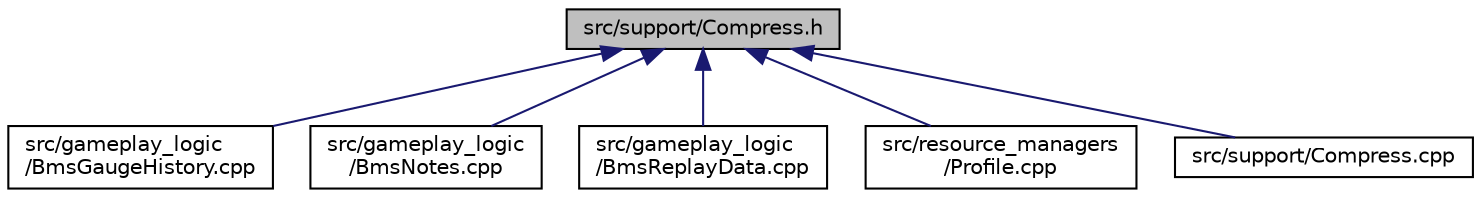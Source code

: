 digraph "src/support/Compress.h"
{
 // LATEX_PDF_SIZE
  edge [fontname="Helvetica",fontsize="10",labelfontname="Helvetica",labelfontsize="10"];
  node [fontname="Helvetica",fontsize="10",shape=record];
  Node1 [label="src/support/Compress.h",height=0.2,width=0.4,color="black", fillcolor="grey75", style="filled", fontcolor="black",tooltip=" "];
  Node1 -> Node2 [dir="back",color="midnightblue",fontsize="10",style="solid",fontname="Helvetica"];
  Node2 [label="src/gameplay_logic\l/BmsGaugeHistory.cpp",height=0.2,width=0.4,color="black", fillcolor="white", style="filled",URL="$BmsGaugeHistory_8cpp.html",tooltip=" "];
  Node1 -> Node3 [dir="back",color="midnightblue",fontsize="10",style="solid",fontname="Helvetica"];
  Node3 [label="src/gameplay_logic\l/BmsNotes.cpp",height=0.2,width=0.4,color="black", fillcolor="white", style="filled",URL="$BmsNotes_8cpp.html",tooltip=" "];
  Node1 -> Node4 [dir="back",color="midnightblue",fontsize="10",style="solid",fontname="Helvetica"];
  Node4 [label="src/gameplay_logic\l/BmsReplayData.cpp",height=0.2,width=0.4,color="black", fillcolor="white", style="filled",URL="$BmsReplayData_8cpp.html",tooltip=" "];
  Node1 -> Node5 [dir="back",color="midnightblue",fontsize="10",style="solid",fontname="Helvetica"];
  Node5 [label="src/resource_managers\l/Profile.cpp",height=0.2,width=0.4,color="black", fillcolor="white", style="filled",URL="$Profile_8cpp.html",tooltip=" "];
  Node1 -> Node6 [dir="back",color="midnightblue",fontsize="10",style="solid",fontname="Helvetica"];
  Node6 [label="src/support/Compress.cpp",height=0.2,width=0.4,color="black", fillcolor="white", style="filled",URL="$Compress_8cpp.html",tooltip=" "];
}
